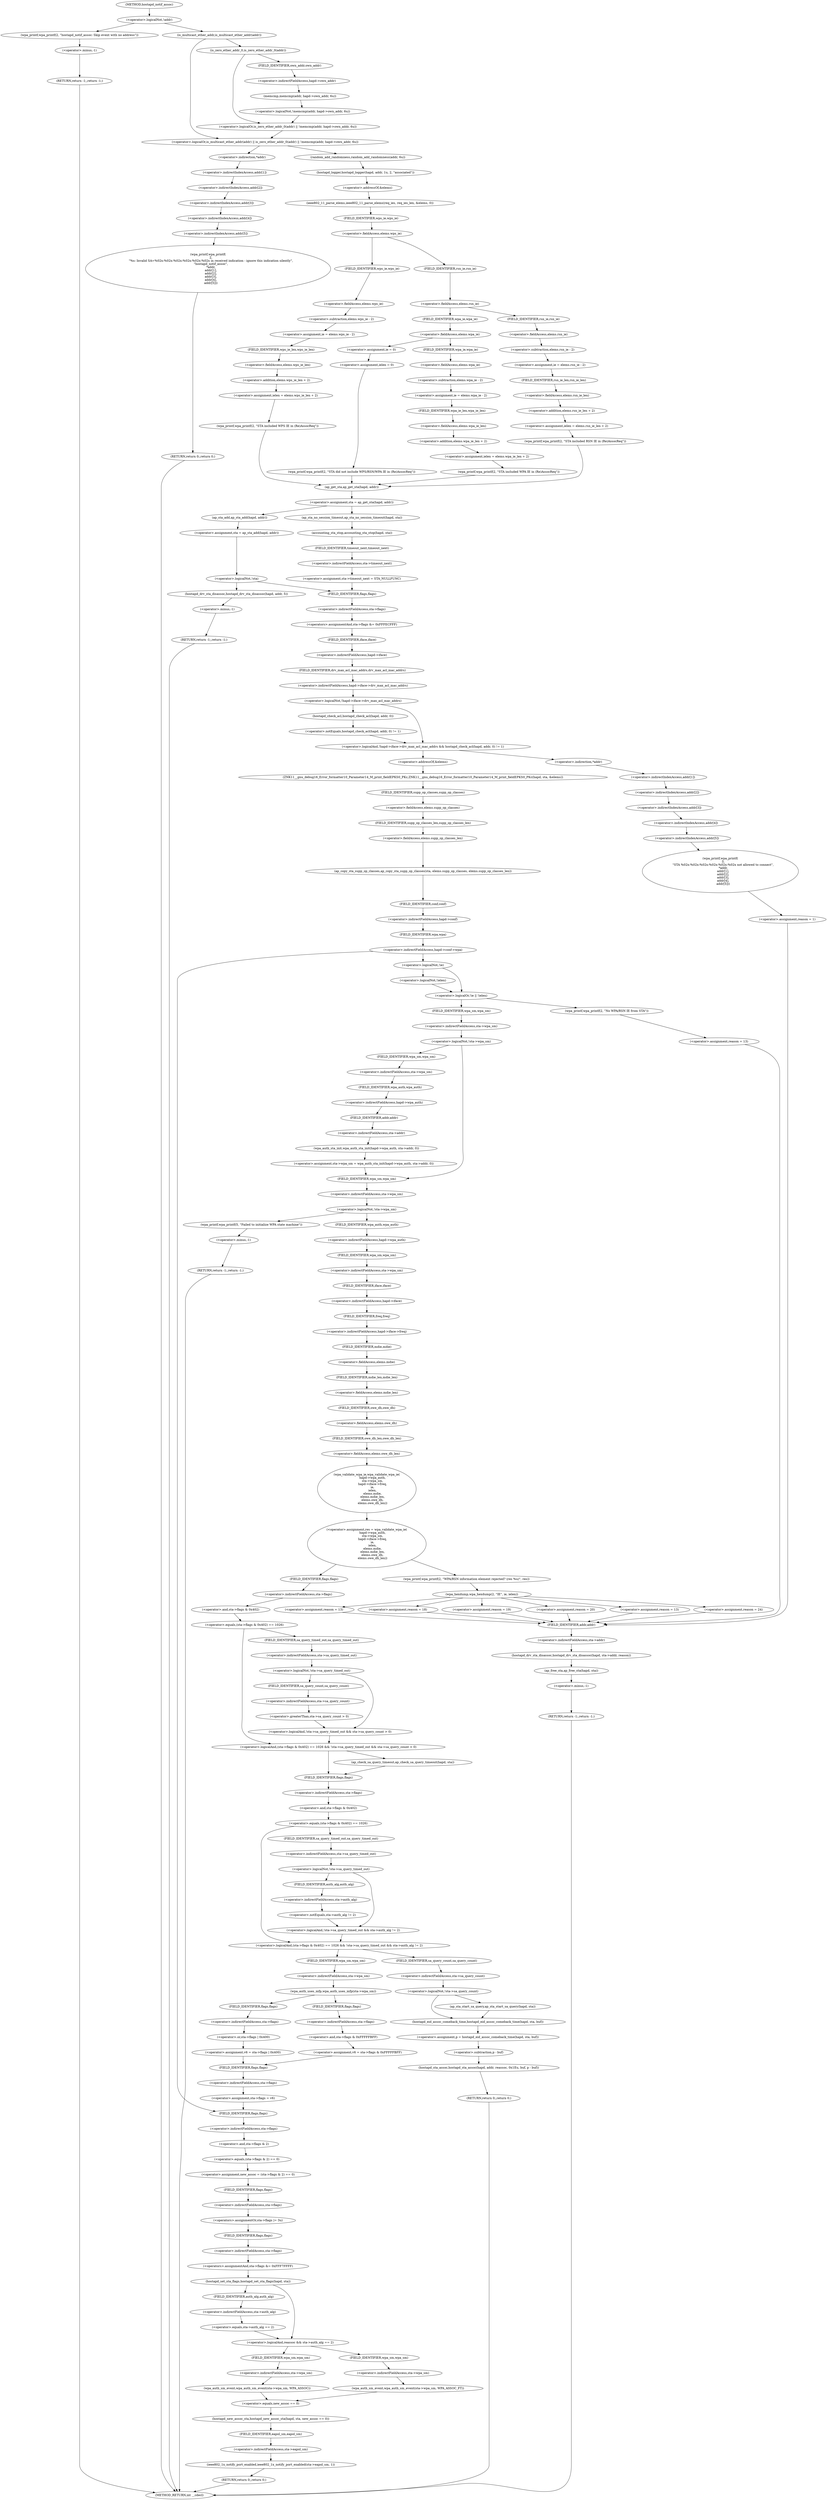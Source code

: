 digraph hostapd_notif_assoc {  
"1000129" [label = "(<operator>.logicalNot,!addr)" ]
"1000132" [label = "(wpa_printf,wpa_printf(2, \"hostapd_notif_assoc: Skip event with no address\"))" ]
"1000135" [label = "(RETURN,return -1;,return -1;)" ]
"1000136" [label = "(<operator>.minus,-1)" ]
"1000139" [label = "(<operator>.logicalOr,is_multicast_ether_addr(addr) || is_zero_ether_addr_0(addr) || !memcmp(addr, hapd->own_addr, 6u))" ]
"1000140" [label = "(is_multicast_ether_addr,is_multicast_ether_addr(addr))" ]
"1000142" [label = "(<operator>.logicalOr,is_zero_ether_addr_0(addr) || !memcmp(addr, hapd->own_addr, 6u))" ]
"1000143" [label = "(is_zero_ether_addr_0,is_zero_ether_addr_0(addr))" ]
"1000145" [label = "(<operator>.logicalNot,!memcmp(addr, hapd->own_addr, 6u))" ]
"1000146" [label = "(memcmp,memcmp(addr, hapd->own_addr, 6u))" ]
"1000148" [label = "(<operator>.indirectFieldAccess,hapd->own_addr)" ]
"1000150" [label = "(FIELD_IDENTIFIER,own_addr,own_addr)" ]
"1000153" [label = "(wpa_printf,wpa_printf(\n      2,\n      \"%s: Invalid SA=%02x:%02x:%02x:%02x:%02x:%02x in received indication - ignore this indication silently\",\n      \"hostapd_notif_assoc\",\n      *addr,\n      addr[1],\n      addr[2],\n      addr[3],\n      addr[4],\n      addr[5]))" ]
"1000157" [label = "(<operator>.indirection,*addr)" ]
"1000159" [label = "(<operator>.indirectIndexAccess,addr[1])" ]
"1000162" [label = "(<operator>.indirectIndexAccess,addr[2])" ]
"1000165" [label = "(<operator>.indirectIndexAccess,addr[3])" ]
"1000168" [label = "(<operator>.indirectIndexAccess,addr[4])" ]
"1000171" [label = "(<operator>.indirectIndexAccess,addr[5])" ]
"1000174" [label = "(RETURN,return 0;,return 0;)" ]
"1000176" [label = "(random_add_randomness,random_add_randomness(addr, 6u))" ]
"1000179" [label = "(hostapd_logger,hostapd_logger(hapd, addr, 1u, 2, \"associated\"))" ]
"1000185" [label = "(ieee802_11_parse_elems,ieee802_11_parse_elems(req_ies, req_ies_len, &elems, 0))" ]
"1000188" [label = "(<operator>.addressOf,&elems)" ]
"1000192" [label = "(<operator>.fieldAccess,elems.wps_ie)" ]
"1000194" [label = "(FIELD_IDENTIFIER,wps_ie,wps_ie)" ]
"1000196" [label = "(<operator>.assignment,ie = elems.wps_ie - 2)" ]
"1000198" [label = "(<operator>.subtraction,elems.wps_ie - 2)" ]
"1000199" [label = "(<operator>.fieldAccess,elems.wps_ie)" ]
"1000201" [label = "(FIELD_IDENTIFIER,wps_ie,wps_ie)" ]
"1000203" [label = "(<operator>.assignment,ielen = elems.wps_ie_len + 2)" ]
"1000205" [label = "(<operator>.addition,elems.wps_ie_len + 2)" ]
"1000206" [label = "(<operator>.fieldAccess,elems.wps_ie_len)" ]
"1000208" [label = "(FIELD_IDENTIFIER,wps_ie_len,wps_ie_len)" ]
"1000210" [label = "(wpa_printf,wpa_printf(2, \"STA included WPS IE in (Re)AssocReq\"))" ]
"1000215" [label = "(<operator>.fieldAccess,elems.rsn_ie)" ]
"1000217" [label = "(FIELD_IDENTIFIER,rsn_ie,rsn_ie)" ]
"1000219" [label = "(<operator>.assignment,ie = elems.rsn_ie - 2)" ]
"1000221" [label = "(<operator>.subtraction,elems.rsn_ie - 2)" ]
"1000222" [label = "(<operator>.fieldAccess,elems.rsn_ie)" ]
"1000224" [label = "(FIELD_IDENTIFIER,rsn_ie,rsn_ie)" ]
"1000226" [label = "(<operator>.assignment,ielen = elems.rsn_ie_len + 2)" ]
"1000228" [label = "(<operator>.addition,elems.rsn_ie_len + 2)" ]
"1000229" [label = "(<operator>.fieldAccess,elems.rsn_ie_len)" ]
"1000231" [label = "(FIELD_IDENTIFIER,rsn_ie_len,rsn_ie_len)" ]
"1000233" [label = "(wpa_printf,wpa_printf(2, \"STA included RSN IE in (Re)AssocReq\"))" ]
"1000238" [label = "(<operator>.fieldAccess,elems.wpa_ie)" ]
"1000240" [label = "(FIELD_IDENTIFIER,wpa_ie,wpa_ie)" ]
"1000242" [label = "(<operator>.assignment,ie = elems.wpa_ie - 2)" ]
"1000244" [label = "(<operator>.subtraction,elems.wpa_ie - 2)" ]
"1000245" [label = "(<operator>.fieldAccess,elems.wpa_ie)" ]
"1000247" [label = "(FIELD_IDENTIFIER,wpa_ie,wpa_ie)" ]
"1000249" [label = "(<operator>.assignment,ielen = elems.wpa_ie_len + 2)" ]
"1000251" [label = "(<operator>.addition,elems.wpa_ie_len + 2)" ]
"1000252" [label = "(<operator>.fieldAccess,elems.wpa_ie_len)" ]
"1000254" [label = "(FIELD_IDENTIFIER,wpa_ie_len,wpa_ie_len)" ]
"1000256" [label = "(wpa_printf,wpa_printf(2, \"STA included WPA IE in (Re)AssocReq\"))" ]
"1000261" [label = "(<operator>.assignment,ie = 0)" ]
"1000264" [label = "(<operator>.assignment,ielen = 0)" ]
"1000267" [label = "(wpa_printf,wpa_printf(2, \"STA did not include WPS/RSN/WPA IE in (Re)AssocReq\"))" ]
"1000270" [label = "(<operator>.assignment,sta = ap_get_sta(hapd, addr))" ]
"1000272" [label = "(ap_get_sta,ap_get_sta(hapd, addr))" ]
"1000278" [label = "(ap_sta_no_session_timeout,ap_sta_no_session_timeout(hapd, sta))" ]
"1000281" [label = "(accounting_sta_stop,accounting_sta_stop(hapd, sta))" ]
"1000284" [label = "(<operator>.assignment,sta->timeout_next = STA_NULLFUNC)" ]
"1000285" [label = "(<operator>.indirectFieldAccess,sta->timeout_next)" ]
"1000287" [label = "(FIELD_IDENTIFIER,timeout_next,timeout_next)" ]
"1000291" [label = "(<operator>.assignment,sta = ap_sta_add(hapd, addr))" ]
"1000293" [label = "(ap_sta_add,ap_sta_add(hapd, addr))" ]
"1000297" [label = "(<operator>.logicalNot,!sta)" ]
"1000300" [label = "(hostapd_drv_sta_disassoc,hostapd_drv_sta_disassoc(hapd, addr, 5))" ]
"1000304" [label = "(RETURN,return -1;,return -1;)" ]
"1000305" [label = "(<operator>.minus,-1)" ]
"1000307" [label = "(<operators>.assignmentAnd,sta->flags &= 0xFFFECFFF)" ]
"1000308" [label = "(<operator>.indirectFieldAccess,sta->flags)" ]
"1000310" [label = "(FIELD_IDENTIFIER,flags,flags)" ]
"1000313" [label = "(<operator>.logicalAnd,!hapd->iface->drv_max_acl_mac_addrs && hostapd_check_acl(hapd, addr, 0) != 1)" ]
"1000314" [label = "(<operator>.logicalNot,!hapd->iface->drv_max_acl_mac_addrs)" ]
"1000315" [label = "(<operator>.indirectFieldAccess,hapd->iface->drv_max_acl_mac_addrs)" ]
"1000316" [label = "(<operator>.indirectFieldAccess,hapd->iface)" ]
"1000318" [label = "(FIELD_IDENTIFIER,iface,iface)" ]
"1000319" [label = "(FIELD_IDENTIFIER,drv_max_acl_mac_addrs,drv_max_acl_mac_addrs)" ]
"1000320" [label = "(<operator>.notEquals,hostapd_check_acl(hapd, addr, 0) != 1)" ]
"1000321" [label = "(hostapd_check_acl,hostapd_check_acl(hapd, addr, 0))" ]
"1000327" [label = "(wpa_printf,wpa_printf(\n      3,\n      \"STA %02x:%02x:%02x:%02x:%02x:%02x not allowed to connect\",\n      *addr,\n      addr[1],\n      addr[2],\n      addr[3],\n      addr[4],\n      addr[5]))" ]
"1000330" [label = "(<operator>.indirection,*addr)" ]
"1000332" [label = "(<operator>.indirectIndexAccess,addr[1])" ]
"1000335" [label = "(<operator>.indirectIndexAccess,addr[2])" ]
"1000338" [label = "(<operator>.indirectIndexAccess,addr[3])" ]
"1000341" [label = "(<operator>.indirectIndexAccess,addr[4])" ]
"1000344" [label = "(<operator>.indirectIndexAccess,addr[5])" ]
"1000347" [label = "(<operator>.assignment,reason = 1)" ]
"1000351" [label = "(hostapd_drv_sta_disassoc,hostapd_drv_sta_disassoc(hapd, sta->addr, reason))" ]
"1000353" [label = "(<operator>.indirectFieldAccess,sta->addr)" ]
"1000355" [label = "(FIELD_IDENTIFIER,addr,addr)" ]
"1000357" [label = "(ap_free_sta,ap_free_sta(hapd, sta))" ]
"1000360" [label = "(RETURN,return -1;,return -1;)" ]
"1000361" [label = "(<operator>.minus,-1)" ]
"1000363" [label = "(ZNK11__gnu_debug16_Error_formatter10_Parameter14_M_print_fieldEPKS0_PKc,ZNK11__gnu_debug16_Error_formatter10_Parameter14_M_print_fieldEPKS0_PKc(hapd, sta, &elems))" ]
"1000366" [label = "(<operator>.addressOf,&elems)" ]
"1000368" [label = "(ap_copy_sta_supp_op_classes,ap_copy_sta_supp_op_classes(sta, elems.supp_op_classes, elems.supp_op_classes_len))" ]
"1000370" [label = "(<operator>.fieldAccess,elems.supp_op_classes)" ]
"1000372" [label = "(FIELD_IDENTIFIER,supp_op_classes,supp_op_classes)" ]
"1000373" [label = "(<operator>.fieldAccess,elems.supp_op_classes_len)" ]
"1000375" [label = "(FIELD_IDENTIFIER,supp_op_classes_len,supp_op_classes_len)" ]
"1000377" [label = "(<operator>.indirectFieldAccess,hapd->conf->wpa)" ]
"1000378" [label = "(<operator>.indirectFieldAccess,hapd->conf)" ]
"1000380" [label = "(FIELD_IDENTIFIER,conf,conf)" ]
"1000381" [label = "(FIELD_IDENTIFIER,wpa,wpa)" ]
"1000384" [label = "(<operator>.logicalOr,!ie || !ielen)" ]
"1000385" [label = "(<operator>.logicalNot,!ie)" ]
"1000387" [label = "(<operator>.logicalNot,!ielen)" ]
"1000390" [label = "(wpa_printf,wpa_printf(2, \"No WPA/RSN IE from STA\"))" ]
"1000393" [label = "(<operator>.assignment,reason = 13)" ]
"1000398" [label = "(<operator>.logicalNot,!sta->wpa_sm)" ]
"1000399" [label = "(<operator>.indirectFieldAccess,sta->wpa_sm)" ]
"1000401" [label = "(FIELD_IDENTIFIER,wpa_sm,wpa_sm)" ]
"1000402" [label = "(<operator>.assignment,sta->wpa_sm = wpa_auth_sta_init(hapd->wpa_auth, sta->addr, 0))" ]
"1000403" [label = "(<operator>.indirectFieldAccess,sta->wpa_sm)" ]
"1000405" [label = "(FIELD_IDENTIFIER,wpa_sm,wpa_sm)" ]
"1000406" [label = "(wpa_auth_sta_init,wpa_auth_sta_init(hapd->wpa_auth, sta->addr, 0))" ]
"1000407" [label = "(<operator>.indirectFieldAccess,hapd->wpa_auth)" ]
"1000409" [label = "(FIELD_IDENTIFIER,wpa_auth,wpa_auth)" ]
"1000410" [label = "(<operator>.indirectFieldAccess,sta->addr)" ]
"1000412" [label = "(FIELD_IDENTIFIER,addr,addr)" ]
"1000415" [label = "(<operator>.logicalNot,!sta->wpa_sm)" ]
"1000416" [label = "(<operator>.indirectFieldAccess,sta->wpa_sm)" ]
"1000418" [label = "(FIELD_IDENTIFIER,wpa_sm,wpa_sm)" ]
"1000420" [label = "(wpa_printf,wpa_printf(5, \"Failed to initialize WPA state machine\"))" ]
"1000423" [label = "(RETURN,return -1;,return -1;)" ]
"1000424" [label = "(<operator>.minus,-1)" ]
"1000426" [label = "(<operator>.assignment,res = wpa_validate_wpa_ie(\n            hapd->wpa_auth,\n            sta->wpa_sm,\n            hapd->iface->freq,\n            ie,\n            ielen,\n            elems.mdie,\n            elems.mdie_len,\n            elems.owe_dh,\n            elems.owe_dh_len))" ]
"1000428" [label = "(wpa_validate_wpa_ie,wpa_validate_wpa_ie(\n            hapd->wpa_auth,\n            sta->wpa_sm,\n            hapd->iface->freq,\n            ie,\n            ielen,\n            elems.mdie,\n            elems.mdie_len,\n            elems.owe_dh,\n            elems.owe_dh_len))" ]
"1000429" [label = "(<operator>.indirectFieldAccess,hapd->wpa_auth)" ]
"1000431" [label = "(FIELD_IDENTIFIER,wpa_auth,wpa_auth)" ]
"1000432" [label = "(<operator>.indirectFieldAccess,sta->wpa_sm)" ]
"1000434" [label = "(FIELD_IDENTIFIER,wpa_sm,wpa_sm)" ]
"1000435" [label = "(<operator>.indirectFieldAccess,hapd->iface->freq)" ]
"1000436" [label = "(<operator>.indirectFieldAccess,hapd->iface)" ]
"1000438" [label = "(FIELD_IDENTIFIER,iface,iface)" ]
"1000439" [label = "(FIELD_IDENTIFIER,freq,freq)" ]
"1000442" [label = "(<operator>.fieldAccess,elems.mdie)" ]
"1000444" [label = "(FIELD_IDENTIFIER,mdie,mdie)" ]
"1000445" [label = "(<operator>.fieldAccess,elems.mdie_len)" ]
"1000447" [label = "(FIELD_IDENTIFIER,mdie_len,mdie_len)" ]
"1000448" [label = "(<operator>.fieldAccess,elems.owe_dh)" ]
"1000450" [label = "(FIELD_IDENTIFIER,owe_dh,owe_dh)" ]
"1000451" [label = "(<operator>.fieldAccess,elems.owe_dh_len)" ]
"1000453" [label = "(FIELD_IDENTIFIER,owe_dh_len,owe_dh_len)" ]
"1000457" [label = "(wpa_printf,wpa_printf(2, \"WPA/RSN information element rejected? (res %u)\", res))" ]
"1000461" [label = "(wpa_hexdump,wpa_hexdump(2, \"IE\", ie, ielen))" ]
"1000470" [label = "(<operator>.assignment,reason = 18)" ]
"1000475" [label = "(<operator>.assignment,reason = 19)" ]
"1000480" [label = "(<operator>.assignment,reason = 20)" ]
"1000485" [label = "(<operator>.assignment,reason = 13)" ]
"1000490" [label = "(<operator>.assignment,reason = 24)" ]
"1000495" [label = "(<operator>.assignment,reason = 13)" ]
"1000501" [label = "(<operator>.logicalAnd,(sta->flags & 0x402) == 1026 && !sta->sa_query_timed_out && sta->sa_query_count > 0)" ]
"1000502" [label = "(<operator>.equals,(sta->flags & 0x402) == 1026)" ]
"1000503" [label = "(<operator>.and,sta->flags & 0x402)" ]
"1000504" [label = "(<operator>.indirectFieldAccess,sta->flags)" ]
"1000506" [label = "(FIELD_IDENTIFIER,flags,flags)" ]
"1000509" [label = "(<operator>.logicalAnd,!sta->sa_query_timed_out && sta->sa_query_count > 0)" ]
"1000510" [label = "(<operator>.logicalNot,!sta->sa_query_timed_out)" ]
"1000511" [label = "(<operator>.indirectFieldAccess,sta->sa_query_timed_out)" ]
"1000513" [label = "(FIELD_IDENTIFIER,sa_query_timed_out,sa_query_timed_out)" ]
"1000514" [label = "(<operator>.greaterThan,sta->sa_query_count > 0)" ]
"1000515" [label = "(<operator>.indirectFieldAccess,sta->sa_query_count)" ]
"1000517" [label = "(FIELD_IDENTIFIER,sa_query_count,sa_query_count)" ]
"1000519" [label = "(ap_check_sa_query_timeout,ap_check_sa_query_timeout(hapd, sta))" ]
"1000523" [label = "(<operator>.logicalAnd,(sta->flags & 0x402) == 1026 && !sta->sa_query_timed_out && sta->auth_alg != 2)" ]
"1000524" [label = "(<operator>.equals,(sta->flags & 0x402) == 1026)" ]
"1000525" [label = "(<operator>.and,sta->flags & 0x402)" ]
"1000526" [label = "(<operator>.indirectFieldAccess,sta->flags)" ]
"1000528" [label = "(FIELD_IDENTIFIER,flags,flags)" ]
"1000531" [label = "(<operator>.logicalAnd,!sta->sa_query_timed_out && sta->auth_alg != 2)" ]
"1000532" [label = "(<operator>.logicalNot,!sta->sa_query_timed_out)" ]
"1000533" [label = "(<operator>.indirectFieldAccess,sta->sa_query_timed_out)" ]
"1000535" [label = "(FIELD_IDENTIFIER,sa_query_timed_out,sa_query_timed_out)" ]
"1000536" [label = "(<operator>.notEquals,sta->auth_alg != 2)" ]
"1000537" [label = "(<operator>.indirectFieldAccess,sta->auth_alg)" ]
"1000539" [label = "(FIELD_IDENTIFIER,auth_alg,auth_alg)" ]
"1000543" [label = "(<operator>.logicalNot,!sta->sa_query_count)" ]
"1000544" [label = "(<operator>.indirectFieldAccess,sta->sa_query_count)" ]
"1000546" [label = "(FIELD_IDENTIFIER,sa_query_count,sa_query_count)" ]
"1000547" [label = "(ap_sta_start_sa_query,ap_sta_start_sa_query(hapd, sta))" ]
"1000550" [label = "(<operator>.assignment,p = hostapd_eid_assoc_comeback_time(hapd, sta, buf))" ]
"1000552" [label = "(hostapd_eid_assoc_comeback_time,hostapd_eid_assoc_comeback_time(hapd, sta, buf))" ]
"1000556" [label = "(hostapd_sta_assoc,hostapd_sta_assoc(hapd, addr, reassoc, 0x1Eu, buf, p - buf))" ]
"1000562" [label = "(<operator>.subtraction,p - buf)" ]
"1000565" [label = "(RETURN,return 0;,return 0;)" ]
"1000568" [label = "(wpa_auth_uses_mfp,wpa_auth_uses_mfp(sta->wpa_sm))" ]
"1000569" [label = "(<operator>.indirectFieldAccess,sta->wpa_sm)" ]
"1000571" [label = "(FIELD_IDENTIFIER,wpa_sm,wpa_sm)" ]
"1000572" [label = "(<operator>.assignment,v6 = sta->flags | 0x400)" ]
"1000574" [label = "(<operator>.or,sta->flags | 0x400)" ]
"1000575" [label = "(<operator>.indirectFieldAccess,sta->flags)" ]
"1000577" [label = "(FIELD_IDENTIFIER,flags,flags)" ]
"1000580" [label = "(<operator>.assignment,v6 = sta->flags & 0xFFFFFBFF)" ]
"1000582" [label = "(<operator>.and,sta->flags & 0xFFFFFBFF)" ]
"1000583" [label = "(<operator>.indirectFieldAccess,sta->flags)" ]
"1000585" [label = "(FIELD_IDENTIFIER,flags,flags)" ]
"1000587" [label = "(<operator>.assignment,sta->flags = v6)" ]
"1000588" [label = "(<operator>.indirectFieldAccess,sta->flags)" ]
"1000590" [label = "(FIELD_IDENTIFIER,flags,flags)" ]
"1000592" [label = "(<operator>.assignment,new_assoc = (sta->flags & 2) == 0)" ]
"1000594" [label = "(<operator>.equals,(sta->flags & 2) == 0)" ]
"1000595" [label = "(<operator>.and,sta->flags & 2)" ]
"1000596" [label = "(<operator>.indirectFieldAccess,sta->flags)" ]
"1000598" [label = "(FIELD_IDENTIFIER,flags,flags)" ]
"1000601" [label = "(<operators>.assignmentOr,sta->flags |= 3u)" ]
"1000602" [label = "(<operator>.indirectFieldAccess,sta->flags)" ]
"1000604" [label = "(FIELD_IDENTIFIER,flags,flags)" ]
"1000606" [label = "(<operators>.assignmentAnd,sta->flags &= 0xFFF7FFFF)" ]
"1000607" [label = "(<operator>.indirectFieldAccess,sta->flags)" ]
"1000609" [label = "(FIELD_IDENTIFIER,flags,flags)" ]
"1000611" [label = "(hostapd_set_sta_flags,hostapd_set_sta_flags(hapd, sta))" ]
"1000615" [label = "(<operator>.logicalAnd,reassoc && sta->auth_alg == 2)" ]
"1000617" [label = "(<operator>.equals,sta->auth_alg == 2)" ]
"1000618" [label = "(<operator>.indirectFieldAccess,sta->auth_alg)" ]
"1000620" [label = "(FIELD_IDENTIFIER,auth_alg,auth_alg)" ]
"1000622" [label = "(wpa_auth_sm_event,wpa_auth_sm_event(sta->wpa_sm, WPA_ASSOC_FT))" ]
"1000623" [label = "(<operator>.indirectFieldAccess,sta->wpa_sm)" ]
"1000625" [label = "(FIELD_IDENTIFIER,wpa_sm,wpa_sm)" ]
"1000628" [label = "(wpa_auth_sm_event,wpa_auth_sm_event(sta->wpa_sm, WPA_ASSOC))" ]
"1000629" [label = "(<operator>.indirectFieldAccess,sta->wpa_sm)" ]
"1000631" [label = "(FIELD_IDENTIFIER,wpa_sm,wpa_sm)" ]
"1000633" [label = "(hostapd_new_assoc_sta,hostapd_new_assoc_sta(hapd, sta, new_assoc == 0))" ]
"1000636" [label = "(<operator>.equals,new_assoc == 0)" ]
"1000639" [label = "(ieee802_1x_notify_port_enabled,ieee802_1x_notify_port_enabled(sta->eapol_sm, 1))" ]
"1000640" [label = "(<operator>.indirectFieldAccess,sta->eapol_sm)" ]
"1000642" [label = "(FIELD_IDENTIFIER,eapol_sm,eapol_sm)" ]
"1000644" [label = "(RETURN,return 0;,return 0;)" ]
"1000111" [label = "(METHOD,hostapd_notif_assoc)" ]
"1000646" [label = "(METHOD_RETURN,int __cdecl)" ]
  "1000129" -> "1000132" 
  "1000129" -> "1000140" 
  "1000132" -> "1000136" 
  "1000135" -> "1000646" 
  "1000136" -> "1000135" 
  "1000139" -> "1000157" 
  "1000139" -> "1000176" 
  "1000140" -> "1000139" 
  "1000140" -> "1000143" 
  "1000142" -> "1000139" 
  "1000143" -> "1000142" 
  "1000143" -> "1000150" 
  "1000145" -> "1000142" 
  "1000146" -> "1000145" 
  "1000148" -> "1000146" 
  "1000150" -> "1000148" 
  "1000153" -> "1000174" 
  "1000157" -> "1000159" 
  "1000159" -> "1000162" 
  "1000162" -> "1000165" 
  "1000165" -> "1000168" 
  "1000168" -> "1000171" 
  "1000171" -> "1000153" 
  "1000174" -> "1000646" 
  "1000176" -> "1000179" 
  "1000179" -> "1000188" 
  "1000185" -> "1000194" 
  "1000188" -> "1000185" 
  "1000192" -> "1000201" 
  "1000192" -> "1000217" 
  "1000194" -> "1000192" 
  "1000196" -> "1000208" 
  "1000198" -> "1000196" 
  "1000199" -> "1000198" 
  "1000201" -> "1000199" 
  "1000203" -> "1000210" 
  "1000205" -> "1000203" 
  "1000206" -> "1000205" 
  "1000208" -> "1000206" 
  "1000210" -> "1000272" 
  "1000215" -> "1000224" 
  "1000215" -> "1000240" 
  "1000217" -> "1000215" 
  "1000219" -> "1000231" 
  "1000221" -> "1000219" 
  "1000222" -> "1000221" 
  "1000224" -> "1000222" 
  "1000226" -> "1000233" 
  "1000228" -> "1000226" 
  "1000229" -> "1000228" 
  "1000231" -> "1000229" 
  "1000233" -> "1000272" 
  "1000238" -> "1000247" 
  "1000238" -> "1000261" 
  "1000240" -> "1000238" 
  "1000242" -> "1000254" 
  "1000244" -> "1000242" 
  "1000245" -> "1000244" 
  "1000247" -> "1000245" 
  "1000249" -> "1000256" 
  "1000251" -> "1000249" 
  "1000252" -> "1000251" 
  "1000254" -> "1000252" 
  "1000256" -> "1000272" 
  "1000261" -> "1000264" 
  "1000264" -> "1000267" 
  "1000267" -> "1000272" 
  "1000270" -> "1000278" 
  "1000270" -> "1000293" 
  "1000272" -> "1000270" 
  "1000278" -> "1000281" 
  "1000281" -> "1000287" 
  "1000284" -> "1000310" 
  "1000285" -> "1000284" 
  "1000287" -> "1000285" 
  "1000291" -> "1000297" 
  "1000293" -> "1000291" 
  "1000297" -> "1000300" 
  "1000297" -> "1000310" 
  "1000300" -> "1000305" 
  "1000304" -> "1000646" 
  "1000305" -> "1000304" 
  "1000307" -> "1000318" 
  "1000308" -> "1000307" 
  "1000310" -> "1000308" 
  "1000313" -> "1000330" 
  "1000313" -> "1000366" 
  "1000314" -> "1000313" 
  "1000314" -> "1000321" 
  "1000315" -> "1000314" 
  "1000316" -> "1000319" 
  "1000318" -> "1000316" 
  "1000319" -> "1000315" 
  "1000320" -> "1000313" 
  "1000321" -> "1000320" 
  "1000327" -> "1000347" 
  "1000330" -> "1000332" 
  "1000332" -> "1000335" 
  "1000335" -> "1000338" 
  "1000338" -> "1000341" 
  "1000341" -> "1000344" 
  "1000344" -> "1000327" 
  "1000347" -> "1000355" 
  "1000351" -> "1000357" 
  "1000353" -> "1000351" 
  "1000355" -> "1000353" 
  "1000357" -> "1000361" 
  "1000360" -> "1000646" 
  "1000361" -> "1000360" 
  "1000363" -> "1000372" 
  "1000366" -> "1000363" 
  "1000368" -> "1000380" 
  "1000370" -> "1000375" 
  "1000372" -> "1000370" 
  "1000373" -> "1000368" 
  "1000375" -> "1000373" 
  "1000377" -> "1000385" 
  "1000377" -> "1000598" 
  "1000378" -> "1000381" 
  "1000380" -> "1000378" 
  "1000381" -> "1000377" 
  "1000384" -> "1000390" 
  "1000384" -> "1000401" 
  "1000385" -> "1000384" 
  "1000385" -> "1000387" 
  "1000387" -> "1000384" 
  "1000390" -> "1000393" 
  "1000393" -> "1000355" 
  "1000398" -> "1000405" 
  "1000398" -> "1000418" 
  "1000399" -> "1000398" 
  "1000401" -> "1000399" 
  "1000402" -> "1000418" 
  "1000403" -> "1000409" 
  "1000405" -> "1000403" 
  "1000406" -> "1000402" 
  "1000407" -> "1000412" 
  "1000409" -> "1000407" 
  "1000410" -> "1000406" 
  "1000412" -> "1000410" 
  "1000415" -> "1000420" 
  "1000415" -> "1000431" 
  "1000416" -> "1000415" 
  "1000418" -> "1000416" 
  "1000420" -> "1000424" 
  "1000423" -> "1000646" 
  "1000424" -> "1000423" 
  "1000426" -> "1000457" 
  "1000426" -> "1000506" 
  "1000428" -> "1000426" 
  "1000429" -> "1000434" 
  "1000431" -> "1000429" 
  "1000432" -> "1000438" 
  "1000434" -> "1000432" 
  "1000435" -> "1000444" 
  "1000436" -> "1000439" 
  "1000438" -> "1000436" 
  "1000439" -> "1000435" 
  "1000442" -> "1000447" 
  "1000444" -> "1000442" 
  "1000445" -> "1000450" 
  "1000447" -> "1000445" 
  "1000448" -> "1000453" 
  "1000450" -> "1000448" 
  "1000451" -> "1000428" 
  "1000453" -> "1000451" 
  "1000457" -> "1000461" 
  "1000461" -> "1000470" 
  "1000461" -> "1000475" 
  "1000461" -> "1000480" 
  "1000461" -> "1000485" 
  "1000461" -> "1000490" 
  "1000461" -> "1000495" 
  "1000470" -> "1000355" 
  "1000475" -> "1000355" 
  "1000480" -> "1000355" 
  "1000485" -> "1000355" 
  "1000490" -> "1000355" 
  "1000495" -> "1000355" 
  "1000501" -> "1000519" 
  "1000501" -> "1000528" 
  "1000502" -> "1000501" 
  "1000502" -> "1000513" 
  "1000503" -> "1000502" 
  "1000504" -> "1000503" 
  "1000506" -> "1000504" 
  "1000509" -> "1000501" 
  "1000510" -> "1000509" 
  "1000510" -> "1000517" 
  "1000511" -> "1000510" 
  "1000513" -> "1000511" 
  "1000514" -> "1000509" 
  "1000515" -> "1000514" 
  "1000517" -> "1000515" 
  "1000519" -> "1000528" 
  "1000523" -> "1000546" 
  "1000523" -> "1000571" 
  "1000524" -> "1000523" 
  "1000524" -> "1000535" 
  "1000525" -> "1000524" 
  "1000526" -> "1000525" 
  "1000528" -> "1000526" 
  "1000531" -> "1000523" 
  "1000532" -> "1000531" 
  "1000532" -> "1000539" 
  "1000533" -> "1000532" 
  "1000535" -> "1000533" 
  "1000536" -> "1000531" 
  "1000537" -> "1000536" 
  "1000539" -> "1000537" 
  "1000543" -> "1000547" 
  "1000543" -> "1000552" 
  "1000544" -> "1000543" 
  "1000546" -> "1000544" 
  "1000547" -> "1000552" 
  "1000550" -> "1000562" 
  "1000552" -> "1000550" 
  "1000556" -> "1000565" 
  "1000562" -> "1000556" 
  "1000565" -> "1000646" 
  "1000568" -> "1000577" 
  "1000568" -> "1000585" 
  "1000569" -> "1000568" 
  "1000571" -> "1000569" 
  "1000572" -> "1000590" 
  "1000574" -> "1000572" 
  "1000575" -> "1000574" 
  "1000577" -> "1000575" 
  "1000580" -> "1000590" 
  "1000582" -> "1000580" 
  "1000583" -> "1000582" 
  "1000585" -> "1000583" 
  "1000587" -> "1000598" 
  "1000588" -> "1000587" 
  "1000590" -> "1000588" 
  "1000592" -> "1000604" 
  "1000594" -> "1000592" 
  "1000595" -> "1000594" 
  "1000596" -> "1000595" 
  "1000598" -> "1000596" 
  "1000601" -> "1000609" 
  "1000602" -> "1000601" 
  "1000604" -> "1000602" 
  "1000606" -> "1000611" 
  "1000607" -> "1000606" 
  "1000609" -> "1000607" 
  "1000611" -> "1000615" 
  "1000611" -> "1000620" 
  "1000615" -> "1000625" 
  "1000615" -> "1000631" 
  "1000617" -> "1000615" 
  "1000618" -> "1000617" 
  "1000620" -> "1000618" 
  "1000622" -> "1000636" 
  "1000623" -> "1000622" 
  "1000625" -> "1000623" 
  "1000628" -> "1000636" 
  "1000629" -> "1000628" 
  "1000631" -> "1000629" 
  "1000633" -> "1000642" 
  "1000636" -> "1000633" 
  "1000639" -> "1000644" 
  "1000640" -> "1000639" 
  "1000642" -> "1000640" 
  "1000644" -> "1000646" 
  "1000111" -> "1000129" 
}
